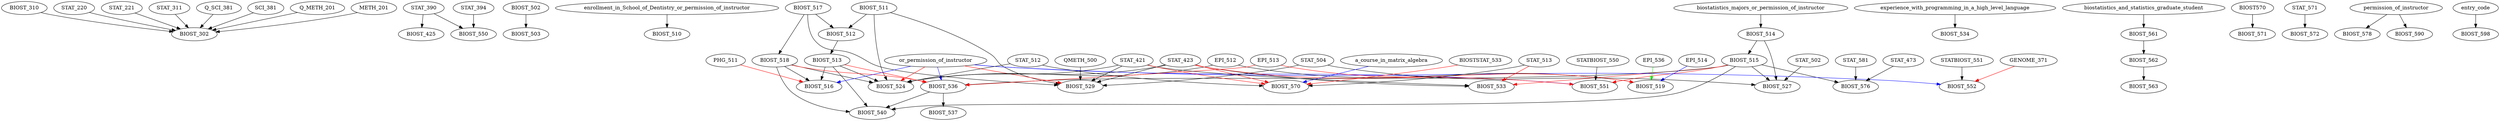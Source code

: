 digraph G {
    edge [color=black];
    BIOST_310 -> BIOST_302;
    STAT_220 -> BIOST_302;
    STAT_221 -> BIOST_302;
    STAT_311 -> BIOST_302;
    Q_SCI_381 -> BIOST_302;
    SCI_381 -> BIOST_302;
    Q_METH_201 -> BIOST_302;
    METH_201 -> BIOST_302;
    edge [color=black];
    STAT_390 -> BIOST_425;
    edge [color=black];
    BIOST_502 -> BIOST_503;
    edge [color=black];
    enrollment_in_School_of_Dentistry_or_permission_of_instructor -> BIOST_510;
    edge [color=black];
    BIOST_511 -> BIOST_512;
    BIOST_517 -> BIOST_512;
    edge [color=black];
    BIOST_512 -> BIOST_513;
    edge [color=black];
    biostatistics_majors_or_permission_of_instructor -> BIOST_514;
    edge [color=black];
    BIOST_514 -> BIOST_515;
    edge [color=black];
    BIOST_513 -> BIOST_516;
    BIOST_518 -> BIOST_516;
    edge [color=red];
    PHG_511 -> BIOST_516;
    edge [color=blue];
    or_permission_of_instructor -> BIOST_516;
    edge [color=black];
    BIOST_517 -> BIOST_518;
    edge [color=black];
    EPI_512 -> BIOST_519;
    edge [color=red];
    EPI_513 -> BIOST_519;
    edge [color=blue];
    EPI_514 -> BIOST_519;
    edge [color=green];
    EPI_536 -> BIOST_519;
    edge [color=black];
    BIOST_511 -> BIOST_524;
    BIOST_513 -> BIOST_524;
    BIOST_518 -> BIOST_524;
    STAT_421 -> BIOST_524;
    STAT_423 -> BIOST_524;
    STAT_512 -> BIOST_524;
    EPI_512 -> BIOST_524;
    edge [color=red];
    or_permission_of_instructor -> BIOST_524;
    edge [color=black];
    STAT_502 -> BIOST_527;
    STAT_504 -> BIOST_527;
    BIOST_514 -> BIOST_527;
    BIOST_515 -> BIOST_527;
    edge [color=black];
    STAT_421 -> BIOST_529;
    STAT_423 -> BIOST_529;
    STAT_504 -> BIOST_529;
    QMETH_500 -> BIOST_529;
    BIOST_511 -> BIOST_529;
    BIOST_517 -> BIOST_529;
    edge [color=red];
    or_permission_of_instructor -> BIOST_529;
    edge [color=black];
    STAT_421 -> BIOST_533;
    STAT_423 -> BIOST_533;
    edge [color=red];
    STAT_513 -> BIOST_533;
    BIOST_515 -> BIOST_533;
    edge [color=black];
    experience_with_programming_in_a_high_level_language -> BIOST_534;
    edge [color=black];
    BIOST_515 -> BIOST_536;
    edge [color=red];
    EPI_513 -> BIOST_536;
    BIOST_513 -> BIOST_536;
    BIOST_518 -> BIOST_536;
    edge [color=blue];
    or_permission_of_instructor -> BIOST_536;
    edge [color=black];
    BIOST_536 -> BIOST_537;
    edge [color=black];
    BIOST_513 -> BIOST_540;
    BIOST_515 -> BIOST_540;
    BIOST_518 -> BIOST_540;
    BIOST_536 -> BIOST_540;
    edge [color=black];
    STAT_390 -> BIOST_550;
    STAT_394 -> BIOST_550;
    edge [color=black];
    STATBIOST_550 -> BIOST_551;
    edge [color=red];
    STAT_423 -> BIOST_551;
    BIOST_515 -> BIOST_551;
    edge [color=blue];
    or_permission_of_instructor -> BIOST_551;
    edge [color=black];
    STATBIOST_551 -> BIOST_552;
    edge [color=red];
    GENOME_371 -> BIOST_552;
    edge [color=blue];
    or_permission_of_instructor -> BIOST_552;
    edge [color=black];
    biostatistics_and_statistics_graduate_student -> BIOST_561;
    edge [color=black];
    BIOST_561 -> BIOST_562;
    edge [color=black];
    BIOST_562 -> BIOST_563;
    edge [color=black];
    STAT_512 -> BIOST_570;
    STAT_513 -> BIOST_570;
    edge [color=red];
    BIOSTSTAT_533 -> BIOST_570;
    STAT_421 -> BIOST_570;
    STAT_423 -> BIOST_570;
    edge [color=blue];
    a_course_in_matrix_algebra -> BIOST_570;
    edge [color=black];
    BIOST570 -> BIOST_571;
    edge [color=black];
    STAT_571 -> BIOST_572;
    edge [color=black];
    STAT_581 -> BIOST_576;
    BIOST_515 -> BIOST_576;
    STAT_473 -> BIOST_576;
    edge [color=black];
    permission_of_instructor -> BIOST_578;
    edge [color=black];
    permission_of_instructor -> BIOST_590;
    edge [color=black];
    entry_code -> BIOST_598;
}
